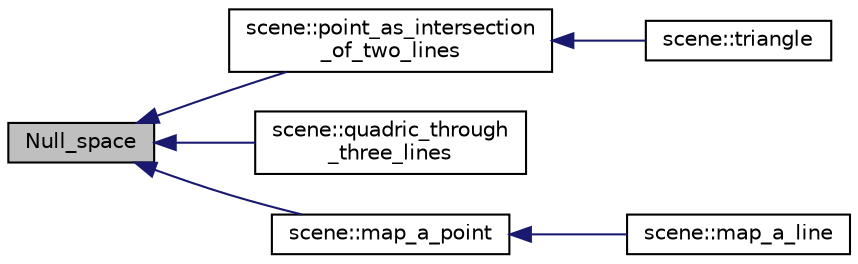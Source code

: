 digraph "Null_space"
{
  edge [fontname="Helvetica",fontsize="10",labelfontname="Helvetica",labelfontsize="10"];
  node [fontname="Helvetica",fontsize="10",shape=record];
  rankdir="LR";
  Node178 [label="Null_space",height=0.2,width=0.4,color="black", fillcolor="grey75", style="filled", fontcolor="black"];
  Node178 -> Node179 [dir="back",color="midnightblue",fontsize="10",style="solid",fontname="Helvetica"];
  Node179 [label="scene::point_as_intersection\l_of_two_lines",height=0.2,width=0.4,color="black", fillcolor="white", style="filled",URL="$df/db1/classscene.html#a5388dd7094fae8b0b0124555c6ab8abc"];
  Node179 -> Node180 [dir="back",color="midnightblue",fontsize="10",style="solid",fontname="Helvetica"];
  Node180 [label="scene::triangle",height=0.2,width=0.4,color="black", fillcolor="white", style="filled",URL="$df/db1/classscene.html#ac59563fef2509d30139596765dec7329"];
  Node178 -> Node181 [dir="back",color="midnightblue",fontsize="10",style="solid",fontname="Helvetica"];
  Node181 [label="scene::quadric_through\l_three_lines",height=0.2,width=0.4,color="black", fillcolor="white", style="filled",URL="$df/db1/classscene.html#aca9cd7feab41db8ceb41cd2dd848bda0"];
  Node178 -> Node182 [dir="back",color="midnightblue",fontsize="10",style="solid",fontname="Helvetica"];
  Node182 [label="scene::map_a_point",height=0.2,width=0.4,color="black", fillcolor="white", style="filled",URL="$df/db1/classscene.html#ac7e207e5fe33cc2f3c163d46a5b2ee44"];
  Node182 -> Node183 [dir="back",color="midnightblue",fontsize="10",style="solid",fontname="Helvetica"];
  Node183 [label="scene::map_a_line",height=0.2,width=0.4,color="black", fillcolor="white", style="filled",URL="$df/db1/classscene.html#a6e267a2f290520e5011bc9d86faca156"];
}
